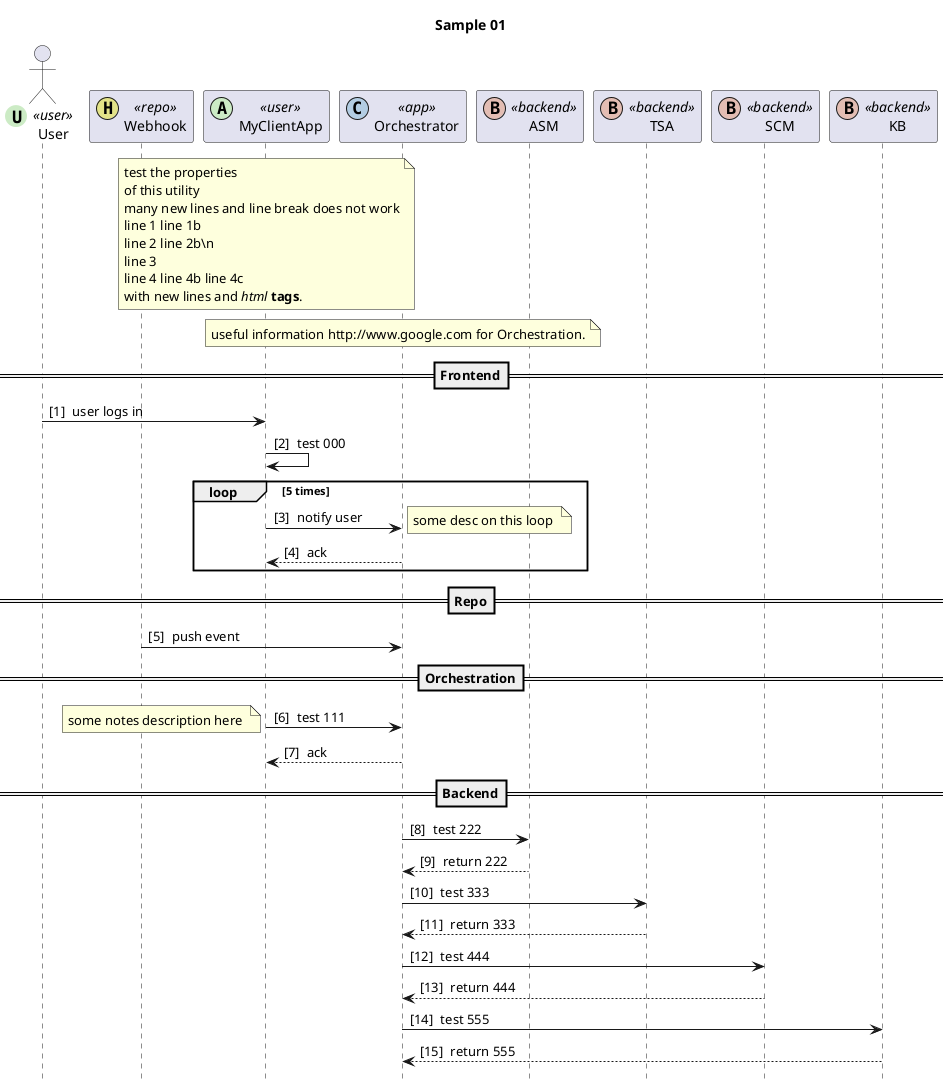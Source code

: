 @startuml

title "Sample 01"

hide footbox
autonumber "[0] "

actor "User" as User << (U, #ccebc5) user >>
participant Webhook << (H, #e3e388) repo >>
participant "MyClientApp" as Client << (A, #ccebc5) user >>
participant "Orchestrator" as Orch << (C, #b3cde3) app >>
participant ASM << (B, #e3bdb3) backend >>
participant TSA << (B, #e3bdb3) backend >>
participant SCM << (B, #e3bdb3) backend >>
participant KB << (B, #e3bdb3) backend >>
note over Client
  test the properties
  of this utility
  many new lines and line break does not work
  line 1 line 1b
  line 2 line 2b\n
  line 3
  line 4 line 4b line 4c
  with new lines and <i>html</i> <b>tags</b>.
end note
note over Orch
  useful information http://www.google.com for Orchestration.
end note

==Frontend==

User -> Client: user logs in
Client -> Client: test 000
loop 5 times
	Client -> Orch: notify user
	note right
      some desc on this loop 
	end note
	Orch --> Client: ack
end

==Repo==

Webhook -> Orch: push event

==Orchestration==

Client -> Orch: test 111
note left
  some notes description here 
end note
Orch --> Client: ack

==Backend==

Orch -> ASM: test 222
ASM --> Orch: return 222
Orch -> TSA: test 333
TSA --> Orch: return 333
Orch -> SCM: test 444
SCM --> Orch: return 444
Orch -> KB: test 555
KB --> Orch: return 555
@enduml
